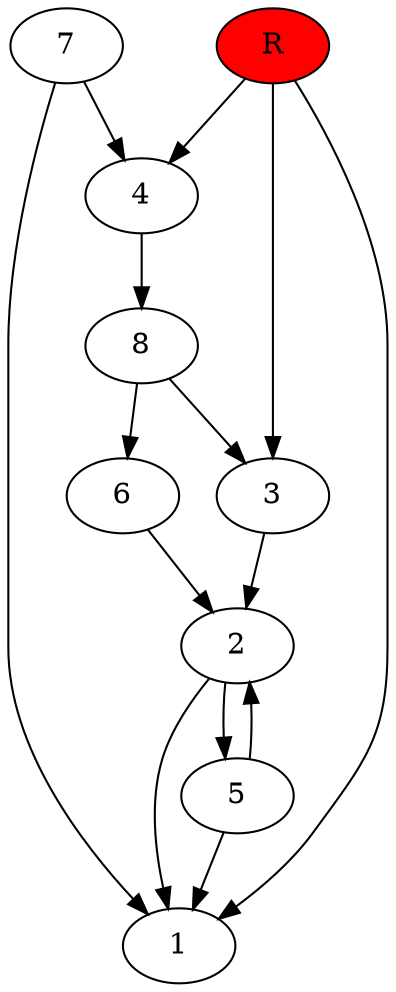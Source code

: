 digraph prb20890 {
	1
	2
	3
	4
	5
	6
	7
	8
	R [fillcolor="#ff0000" style=filled]
	2 -> 1
	2 -> 5
	3 -> 2
	4 -> 8
	5 -> 1
	5 -> 2
	6 -> 2
	7 -> 1
	7 -> 4
	8 -> 3
	8 -> 6
	R -> 1
	R -> 3
	R -> 4
}
